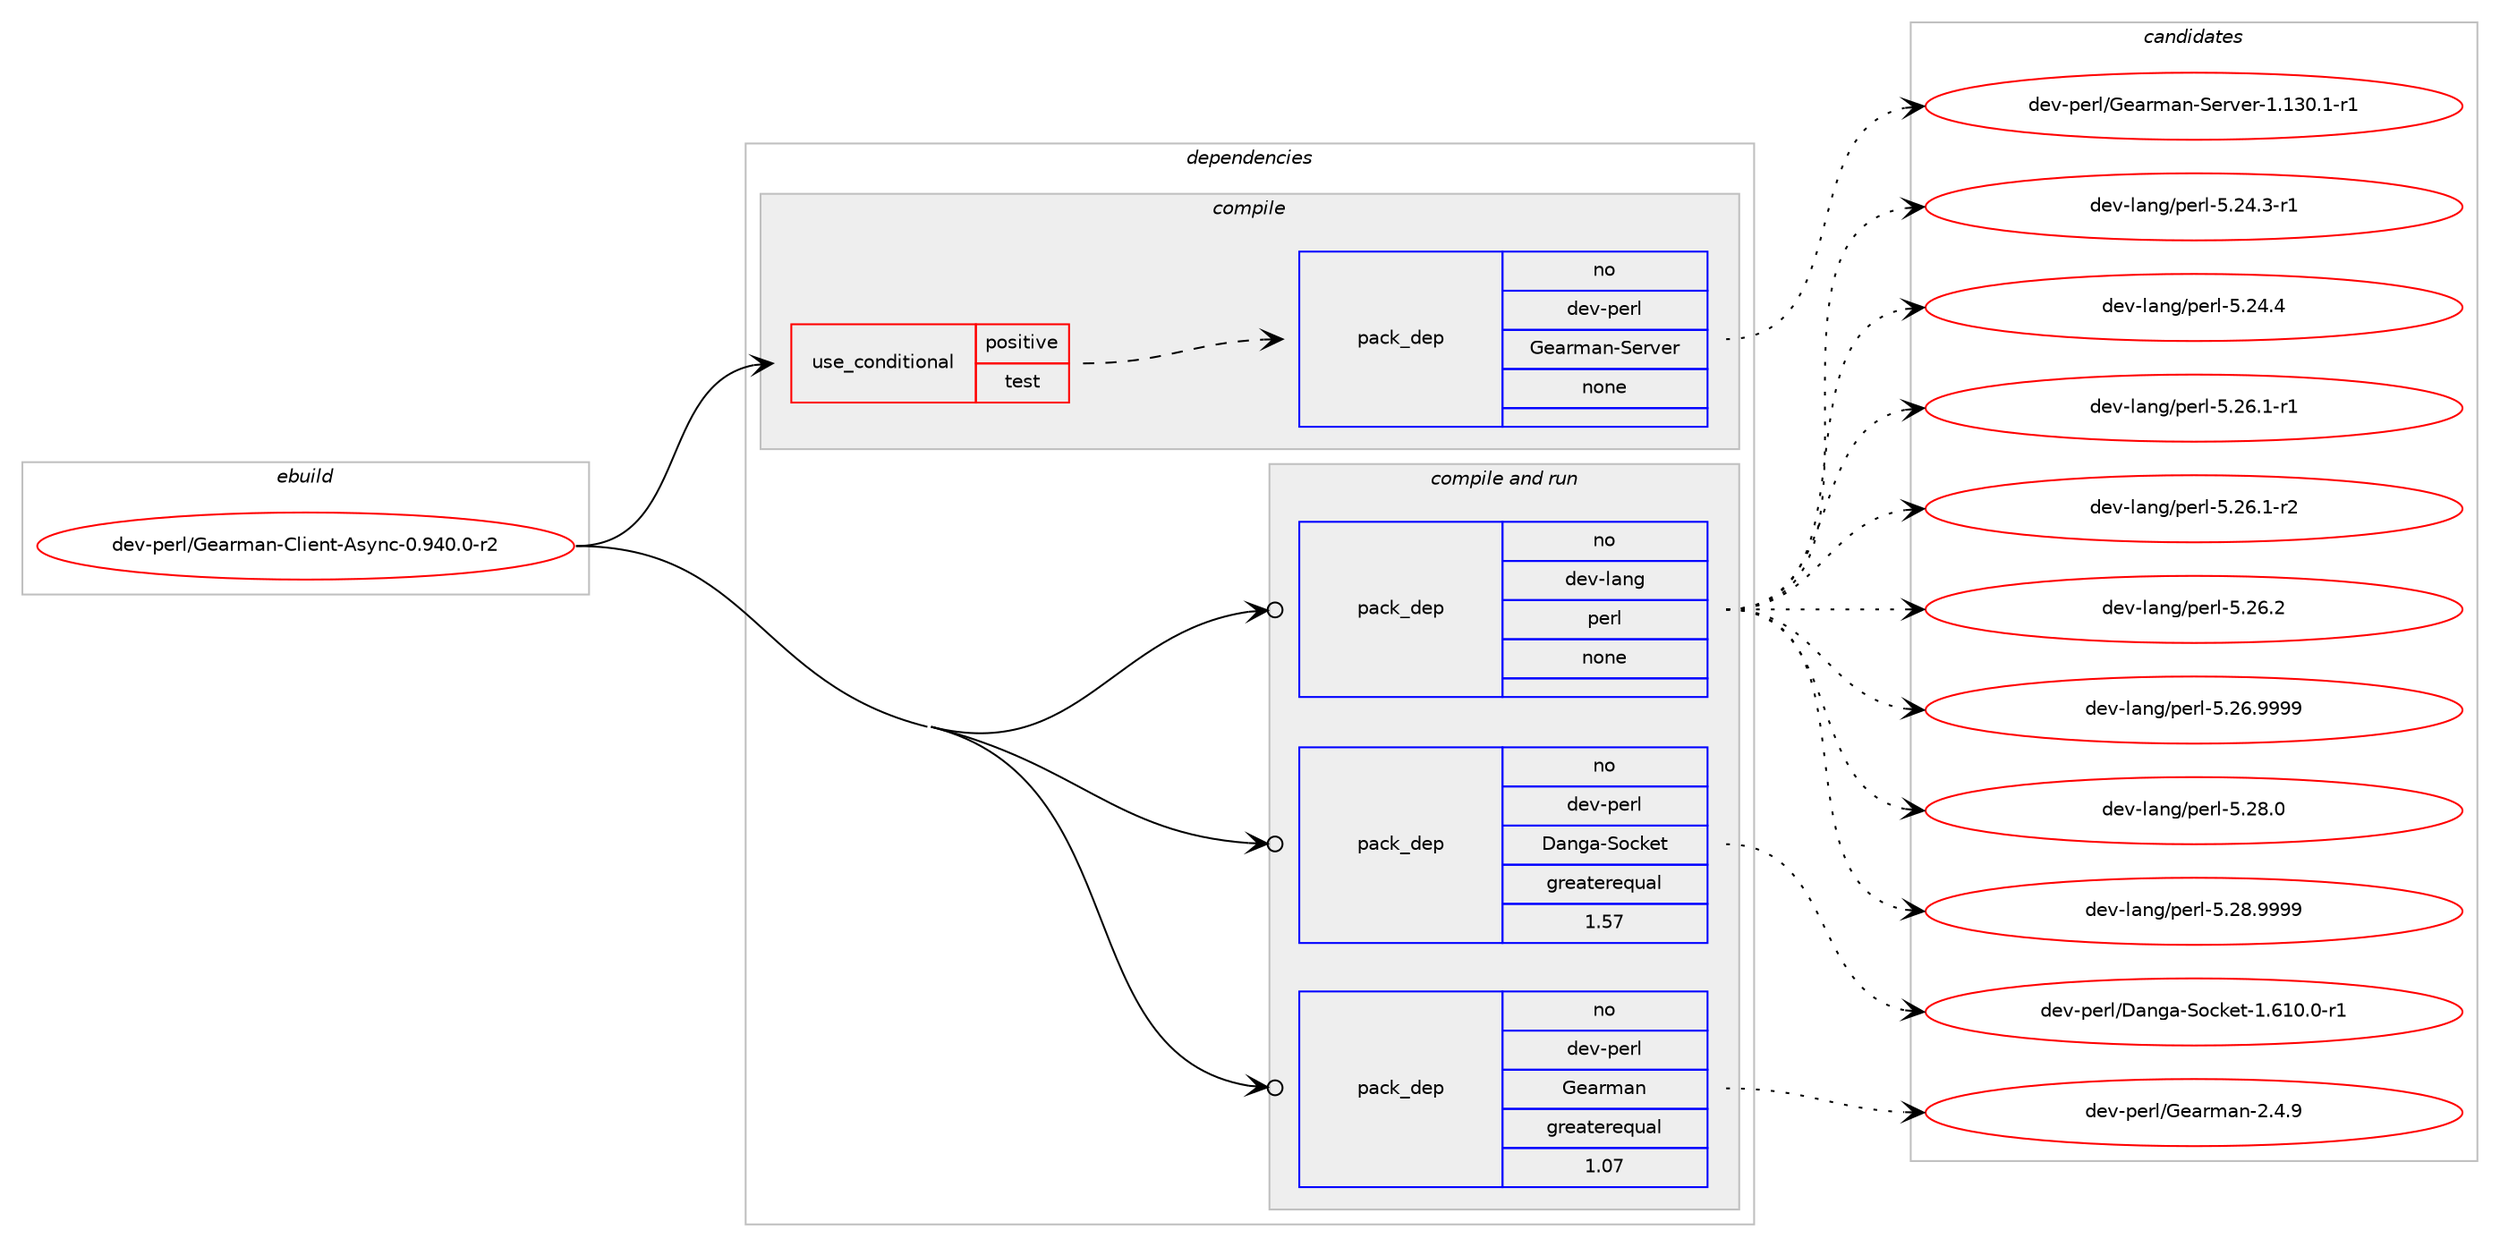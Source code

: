 digraph prolog {

# *************
# Graph options
# *************

newrank=true;
concentrate=true;
compound=true;
graph [rankdir=LR,fontname=Helvetica,fontsize=10,ranksep=1.5];#, ranksep=2.5, nodesep=0.2];
edge  [arrowhead=vee];
node  [fontname=Helvetica,fontsize=10];

# **********
# The ebuild
# **********

subgraph cluster_leftcol {
color=gray;
rank=same;
label=<<i>ebuild</i>>;
id [label="dev-perl/Gearman-Client-Async-0.940.0-r2", color=red, width=4, href="../dev-perl/Gearman-Client-Async-0.940.0-r2.svg"];
}

# ****************
# The dependencies
# ****************

subgraph cluster_midcol {
color=gray;
label=<<i>dependencies</i>>;
subgraph cluster_compile {
fillcolor="#eeeeee";
style=filled;
label=<<i>compile</i>>;
subgraph cond368156 {
dependency1381657 [label=<<TABLE BORDER="0" CELLBORDER="1" CELLSPACING="0" CELLPADDING="4"><TR><TD ROWSPAN="3" CELLPADDING="10">use_conditional</TD></TR><TR><TD>positive</TD></TR><TR><TD>test</TD></TR></TABLE>>, shape=none, color=red];
subgraph pack990451 {
dependency1381658 [label=<<TABLE BORDER="0" CELLBORDER="1" CELLSPACING="0" CELLPADDING="4" WIDTH="220"><TR><TD ROWSPAN="6" CELLPADDING="30">pack_dep</TD></TR><TR><TD WIDTH="110">no</TD></TR><TR><TD>dev-perl</TD></TR><TR><TD>Gearman-Server</TD></TR><TR><TD>none</TD></TR><TR><TD></TD></TR></TABLE>>, shape=none, color=blue];
}
dependency1381657:e -> dependency1381658:w [weight=20,style="dashed",arrowhead="vee"];
}
id:e -> dependency1381657:w [weight=20,style="solid",arrowhead="vee"];
}
subgraph cluster_compileandrun {
fillcolor="#eeeeee";
style=filled;
label=<<i>compile and run</i>>;
subgraph pack990452 {
dependency1381659 [label=<<TABLE BORDER="0" CELLBORDER="1" CELLSPACING="0" CELLPADDING="4" WIDTH="220"><TR><TD ROWSPAN="6" CELLPADDING="30">pack_dep</TD></TR><TR><TD WIDTH="110">no</TD></TR><TR><TD>dev-lang</TD></TR><TR><TD>perl</TD></TR><TR><TD>none</TD></TR><TR><TD></TD></TR></TABLE>>, shape=none, color=blue];
}
id:e -> dependency1381659:w [weight=20,style="solid",arrowhead="odotvee"];
subgraph pack990453 {
dependency1381660 [label=<<TABLE BORDER="0" CELLBORDER="1" CELLSPACING="0" CELLPADDING="4" WIDTH="220"><TR><TD ROWSPAN="6" CELLPADDING="30">pack_dep</TD></TR><TR><TD WIDTH="110">no</TD></TR><TR><TD>dev-perl</TD></TR><TR><TD>Danga-Socket</TD></TR><TR><TD>greaterequal</TD></TR><TR><TD>1.57</TD></TR></TABLE>>, shape=none, color=blue];
}
id:e -> dependency1381660:w [weight=20,style="solid",arrowhead="odotvee"];
subgraph pack990454 {
dependency1381661 [label=<<TABLE BORDER="0" CELLBORDER="1" CELLSPACING="0" CELLPADDING="4" WIDTH="220"><TR><TD ROWSPAN="6" CELLPADDING="30">pack_dep</TD></TR><TR><TD WIDTH="110">no</TD></TR><TR><TD>dev-perl</TD></TR><TR><TD>Gearman</TD></TR><TR><TD>greaterequal</TD></TR><TR><TD>1.07</TD></TR></TABLE>>, shape=none, color=blue];
}
id:e -> dependency1381661:w [weight=20,style="solid",arrowhead="odotvee"];
}
subgraph cluster_run {
fillcolor="#eeeeee";
style=filled;
label=<<i>run</i>>;
}
}

# **************
# The candidates
# **************

subgraph cluster_choices {
rank=same;
color=gray;
label=<<i>candidates</i>>;

subgraph choice990451 {
color=black;
nodesep=1;
choice1001011184511210111410847711019711410997110458310111411810111445494649514846494511449 [label="dev-perl/Gearman-Server-1.130.1-r1", color=red, width=4,href="../dev-perl/Gearman-Server-1.130.1-r1.svg"];
dependency1381658:e -> choice1001011184511210111410847711019711410997110458310111411810111445494649514846494511449:w [style=dotted,weight="100"];
}
subgraph choice990452 {
color=black;
nodesep=1;
choice100101118451089711010347112101114108455346505246514511449 [label="dev-lang/perl-5.24.3-r1", color=red, width=4,href="../dev-lang/perl-5.24.3-r1.svg"];
choice10010111845108971101034711210111410845534650524652 [label="dev-lang/perl-5.24.4", color=red, width=4,href="../dev-lang/perl-5.24.4.svg"];
choice100101118451089711010347112101114108455346505446494511449 [label="dev-lang/perl-5.26.1-r1", color=red, width=4,href="../dev-lang/perl-5.26.1-r1.svg"];
choice100101118451089711010347112101114108455346505446494511450 [label="dev-lang/perl-5.26.1-r2", color=red, width=4,href="../dev-lang/perl-5.26.1-r2.svg"];
choice10010111845108971101034711210111410845534650544650 [label="dev-lang/perl-5.26.2", color=red, width=4,href="../dev-lang/perl-5.26.2.svg"];
choice10010111845108971101034711210111410845534650544657575757 [label="dev-lang/perl-5.26.9999", color=red, width=4,href="../dev-lang/perl-5.26.9999.svg"];
choice10010111845108971101034711210111410845534650564648 [label="dev-lang/perl-5.28.0", color=red, width=4,href="../dev-lang/perl-5.28.0.svg"];
choice10010111845108971101034711210111410845534650564657575757 [label="dev-lang/perl-5.28.9999", color=red, width=4,href="../dev-lang/perl-5.28.9999.svg"];
dependency1381659:e -> choice100101118451089711010347112101114108455346505246514511449:w [style=dotted,weight="100"];
dependency1381659:e -> choice10010111845108971101034711210111410845534650524652:w [style=dotted,weight="100"];
dependency1381659:e -> choice100101118451089711010347112101114108455346505446494511449:w [style=dotted,weight="100"];
dependency1381659:e -> choice100101118451089711010347112101114108455346505446494511450:w [style=dotted,weight="100"];
dependency1381659:e -> choice10010111845108971101034711210111410845534650544650:w [style=dotted,weight="100"];
dependency1381659:e -> choice10010111845108971101034711210111410845534650544657575757:w [style=dotted,weight="100"];
dependency1381659:e -> choice10010111845108971101034711210111410845534650564648:w [style=dotted,weight="100"];
dependency1381659:e -> choice10010111845108971101034711210111410845534650564657575757:w [style=dotted,weight="100"];
}
subgraph choice990453 {
color=black;
nodesep=1;
choice100101118451121011141084768971101039745831119910710111645494654494846484511449 [label="dev-perl/Danga-Socket-1.610.0-r1", color=red, width=4,href="../dev-perl/Danga-Socket-1.610.0-r1.svg"];
dependency1381660:e -> choice100101118451121011141084768971101039745831119910710111645494654494846484511449:w [style=dotted,weight="100"];
}
subgraph choice990454 {
color=black;
nodesep=1;
choice1001011184511210111410847711019711410997110455046524657 [label="dev-perl/Gearman-2.4.9", color=red, width=4,href="../dev-perl/Gearman-2.4.9.svg"];
dependency1381661:e -> choice1001011184511210111410847711019711410997110455046524657:w [style=dotted,weight="100"];
}
}

}
